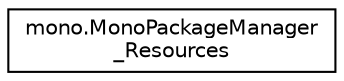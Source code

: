 digraph "Graphical Class Hierarchy"
{
 // LATEX_PDF_SIZE
  edge [fontname="Helvetica",fontsize="10",labelfontname="Helvetica",labelfontsize="10"];
  node [fontname="Helvetica",fontsize="10",shape=record];
  rankdir="LR";
  Node0 [label="mono.MonoPackageManager\l_Resources",height=0.2,width=0.4,color="black", fillcolor="white", style="filled",URL="$classmono_1_1_mono_package_manager___resources.html",tooltip=" "];
}
